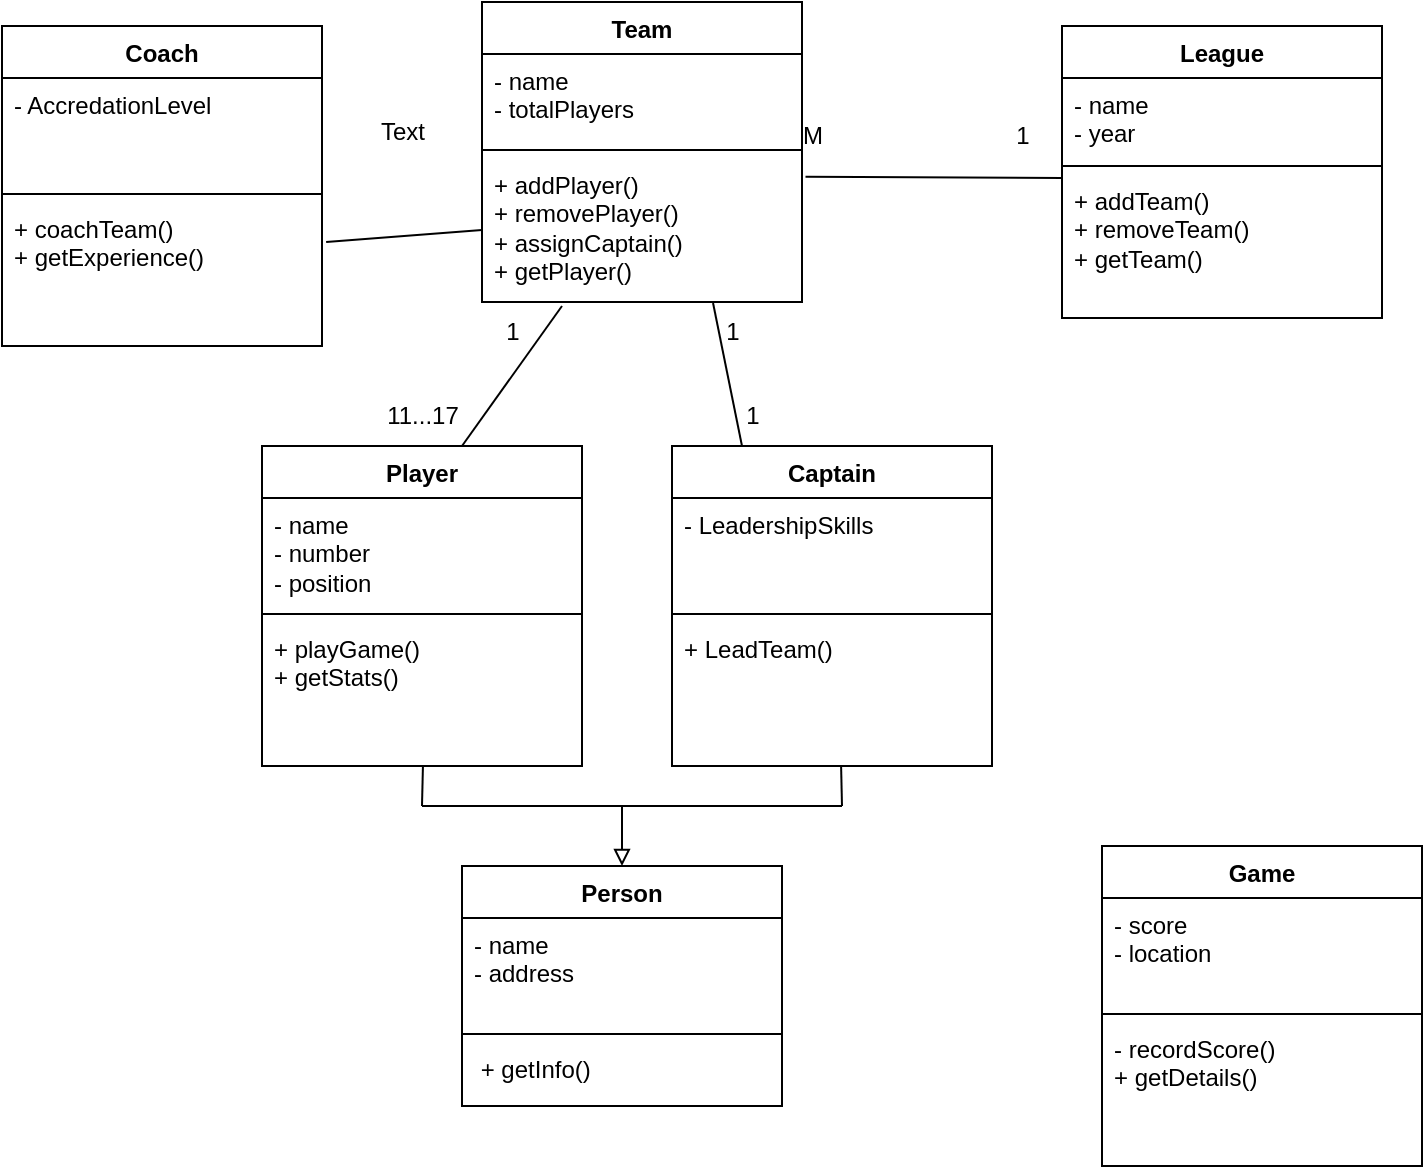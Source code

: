 <mxfile version="24.8.2">
  <diagram name="Page-1" id="QDxLwq1yBFSpbRsAs4Gd">
    <mxGraphModel dx="1235" dy="614" grid="1" gridSize="10" guides="1" tooltips="1" connect="1" arrows="1" fold="1" page="1" pageScale="1" pageWidth="850" pageHeight="1100" math="0" shadow="0">
      <root>
        <mxCell id="0" />
        <mxCell id="1" parent="0" />
        <mxCell id="M9Rn4H_33Kl85n16Buex-1" value="League" style="swimlane;fontStyle=1;align=center;verticalAlign=top;childLayout=stackLayout;horizontal=1;startSize=26;horizontalStack=0;resizeParent=1;resizeParentMax=0;resizeLast=0;collapsible=1;marginBottom=0;whiteSpace=wrap;html=1;" parent="1" vertex="1">
          <mxGeometry x="540" y="70" width="160" height="146" as="geometry" />
        </mxCell>
        <mxCell id="M9Rn4H_33Kl85n16Buex-2" value="- name&lt;div&gt;- year&lt;/div&gt;" style="text;strokeColor=none;fillColor=none;align=left;verticalAlign=top;spacingLeft=4;spacingRight=4;overflow=hidden;rotatable=0;points=[[0,0.5],[1,0.5]];portConstraint=eastwest;whiteSpace=wrap;html=1;" parent="M9Rn4H_33Kl85n16Buex-1" vertex="1">
          <mxGeometry y="26" width="160" height="40" as="geometry" />
        </mxCell>
        <mxCell id="M9Rn4H_33Kl85n16Buex-3" value="" style="line;strokeWidth=1;fillColor=none;align=left;verticalAlign=middle;spacingTop=-1;spacingLeft=3;spacingRight=3;rotatable=0;labelPosition=right;points=[];portConstraint=eastwest;strokeColor=inherit;" parent="M9Rn4H_33Kl85n16Buex-1" vertex="1">
          <mxGeometry y="66" width="160" height="8" as="geometry" />
        </mxCell>
        <mxCell id="M9Rn4H_33Kl85n16Buex-4" value="+ addTeam()&lt;div&gt;+ removeTeam()&lt;/div&gt;&lt;div&gt;+ getTeam()&lt;/div&gt;" style="text;strokeColor=none;fillColor=none;align=left;verticalAlign=top;spacingLeft=4;spacingRight=4;overflow=hidden;rotatable=0;points=[[0,0.5],[1,0.5]];portConstraint=eastwest;whiteSpace=wrap;html=1;" parent="M9Rn4H_33Kl85n16Buex-1" vertex="1">
          <mxGeometry y="74" width="160" height="72" as="geometry" />
        </mxCell>
        <mxCell id="M9Rn4H_33Kl85n16Buex-5" value="Team" style="swimlane;fontStyle=1;align=center;verticalAlign=top;childLayout=stackLayout;horizontal=1;startSize=26;horizontalStack=0;resizeParent=1;resizeParentMax=0;resizeLast=0;collapsible=1;marginBottom=0;whiteSpace=wrap;html=1;" parent="1" vertex="1">
          <mxGeometry x="250" y="58" width="160" height="150" as="geometry" />
        </mxCell>
        <mxCell id="M9Rn4H_33Kl85n16Buex-6" value="- name&lt;div&gt;- totalPlayers&lt;/div&gt;" style="text;strokeColor=none;fillColor=none;align=left;verticalAlign=top;spacingLeft=4;spacingRight=4;overflow=hidden;rotatable=0;points=[[0,0.5],[1,0.5]];portConstraint=eastwest;whiteSpace=wrap;html=1;" parent="M9Rn4H_33Kl85n16Buex-5" vertex="1">
          <mxGeometry y="26" width="160" height="44" as="geometry" />
        </mxCell>
        <mxCell id="M9Rn4H_33Kl85n16Buex-7" value="" style="line;strokeWidth=1;fillColor=none;align=left;verticalAlign=middle;spacingTop=-1;spacingLeft=3;spacingRight=3;rotatable=0;labelPosition=right;points=[];portConstraint=eastwest;strokeColor=inherit;" parent="M9Rn4H_33Kl85n16Buex-5" vertex="1">
          <mxGeometry y="70" width="160" height="8" as="geometry" />
        </mxCell>
        <mxCell id="M9Rn4H_33Kl85n16Buex-8" value="+ addPlayer()&lt;div&gt;+ removePlayer()&lt;/div&gt;&lt;div&gt;+ assignCaptain()&lt;/div&gt;&lt;div&gt;+ getPlayer()&lt;/div&gt;" style="text;strokeColor=none;fillColor=none;align=left;verticalAlign=top;spacingLeft=4;spacingRight=4;overflow=hidden;rotatable=0;points=[[0,0.5],[1,0.5]];portConstraint=eastwest;whiteSpace=wrap;html=1;" parent="M9Rn4H_33Kl85n16Buex-5" vertex="1">
          <mxGeometry y="78" width="160" height="72" as="geometry" />
        </mxCell>
        <mxCell id="M9Rn4H_33Kl85n16Buex-9" value="Player" style="swimlane;fontStyle=1;align=center;verticalAlign=top;childLayout=stackLayout;horizontal=1;startSize=26;horizontalStack=0;resizeParent=1;resizeParentMax=0;resizeLast=0;collapsible=1;marginBottom=0;whiteSpace=wrap;html=1;" parent="1" vertex="1">
          <mxGeometry x="140" y="280" width="160" height="160" as="geometry" />
        </mxCell>
        <mxCell id="M9Rn4H_33Kl85n16Buex-10" value="- name&lt;div&gt;- number&lt;/div&gt;&lt;div&gt;- position&lt;/div&gt;" style="text;strokeColor=none;fillColor=none;align=left;verticalAlign=top;spacingLeft=4;spacingRight=4;overflow=hidden;rotatable=0;points=[[0,0.5],[1,0.5]];portConstraint=eastwest;whiteSpace=wrap;html=1;" parent="M9Rn4H_33Kl85n16Buex-9" vertex="1">
          <mxGeometry y="26" width="160" height="54" as="geometry" />
        </mxCell>
        <mxCell id="M9Rn4H_33Kl85n16Buex-11" value="" style="line;strokeWidth=1;fillColor=none;align=left;verticalAlign=middle;spacingTop=-1;spacingLeft=3;spacingRight=3;rotatable=0;labelPosition=right;points=[];portConstraint=eastwest;strokeColor=inherit;" parent="M9Rn4H_33Kl85n16Buex-9" vertex="1">
          <mxGeometry y="80" width="160" height="8" as="geometry" />
        </mxCell>
        <mxCell id="M9Rn4H_33Kl85n16Buex-12" value="+ playGame()&lt;div&gt;+ getStats()&lt;/div&gt;&lt;div&gt;&lt;br&gt;&lt;/div&gt;" style="text;strokeColor=none;fillColor=none;align=left;verticalAlign=top;spacingLeft=4;spacingRight=4;overflow=hidden;rotatable=0;points=[[0,0.5],[1,0.5]];portConstraint=eastwest;whiteSpace=wrap;html=1;" parent="M9Rn4H_33Kl85n16Buex-9" vertex="1">
          <mxGeometry y="88" width="160" height="72" as="geometry" />
        </mxCell>
        <mxCell id="-NlFIe7lOsiS3EsBxIR--13" value="" style="endArrow=block;html=1;rounded=0;entryX=0.5;entryY=0;entryDx=0;entryDy=0;endFill=0;" edge="1" parent="M9Rn4H_33Kl85n16Buex-9" target="-NlFIe7lOsiS3EsBxIR--5">
          <mxGeometry width="50" height="50" relative="1" as="geometry">
            <mxPoint x="180" y="180" as="sourcePoint" />
            <mxPoint x="190" y="150" as="targetPoint" />
          </mxGeometry>
        </mxCell>
        <mxCell id="M9Rn4H_33Kl85n16Buex-13" value="Captain" style="swimlane;fontStyle=1;align=center;verticalAlign=top;childLayout=stackLayout;horizontal=1;startSize=26;horizontalStack=0;resizeParent=1;resizeParentMax=0;resizeLast=0;collapsible=1;marginBottom=0;whiteSpace=wrap;html=1;" parent="1" vertex="1">
          <mxGeometry x="345" y="280" width="160" height="160" as="geometry" />
        </mxCell>
        <mxCell id="M9Rn4H_33Kl85n16Buex-14" value="- LeadershipSkills&lt;div&gt;&lt;br&gt;&lt;/div&gt;" style="text;strokeColor=none;fillColor=none;align=left;verticalAlign=top;spacingLeft=4;spacingRight=4;overflow=hidden;rotatable=0;points=[[0,0.5],[1,0.5]];portConstraint=eastwest;whiteSpace=wrap;html=1;" parent="M9Rn4H_33Kl85n16Buex-13" vertex="1">
          <mxGeometry y="26" width="160" height="54" as="geometry" />
        </mxCell>
        <mxCell id="M9Rn4H_33Kl85n16Buex-15" value="" style="line;strokeWidth=1;fillColor=none;align=left;verticalAlign=middle;spacingTop=-1;spacingLeft=3;spacingRight=3;rotatable=0;labelPosition=right;points=[];portConstraint=eastwest;strokeColor=inherit;" parent="M9Rn4H_33Kl85n16Buex-13" vertex="1">
          <mxGeometry y="80" width="160" height="8" as="geometry" />
        </mxCell>
        <mxCell id="M9Rn4H_33Kl85n16Buex-16" value="&lt;div&gt;+ LeadTeam()&lt;/div&gt;" style="text;strokeColor=none;fillColor=none;align=left;verticalAlign=top;spacingLeft=4;spacingRight=4;overflow=hidden;rotatable=0;points=[[0,0.5],[1,0.5]];portConstraint=eastwest;whiteSpace=wrap;html=1;" parent="M9Rn4H_33Kl85n16Buex-13" vertex="1">
          <mxGeometry y="88" width="160" height="72" as="geometry" />
        </mxCell>
        <mxCell id="M9Rn4H_33Kl85n16Buex-17" value="Coach" style="swimlane;fontStyle=1;align=center;verticalAlign=top;childLayout=stackLayout;horizontal=1;startSize=26;horizontalStack=0;resizeParent=1;resizeParentMax=0;resizeLast=0;collapsible=1;marginBottom=0;whiteSpace=wrap;html=1;" parent="1" vertex="1">
          <mxGeometry x="10" y="70" width="160" height="160" as="geometry" />
        </mxCell>
        <mxCell id="M9Rn4H_33Kl85n16Buex-18" value="&lt;div&gt;- AccredationLevel&lt;/div&gt;" style="text;strokeColor=none;fillColor=none;align=left;verticalAlign=top;spacingLeft=4;spacingRight=4;overflow=hidden;rotatable=0;points=[[0,0.5],[1,0.5]];portConstraint=eastwest;whiteSpace=wrap;html=1;" parent="M9Rn4H_33Kl85n16Buex-17" vertex="1">
          <mxGeometry y="26" width="160" height="54" as="geometry" />
        </mxCell>
        <mxCell id="M9Rn4H_33Kl85n16Buex-19" value="" style="line;strokeWidth=1;fillColor=none;align=left;verticalAlign=middle;spacingTop=-1;spacingLeft=3;spacingRight=3;rotatable=0;labelPosition=right;points=[];portConstraint=eastwest;strokeColor=inherit;" parent="M9Rn4H_33Kl85n16Buex-17" vertex="1">
          <mxGeometry y="80" width="160" height="8" as="geometry" />
        </mxCell>
        <mxCell id="M9Rn4H_33Kl85n16Buex-20" value="&lt;div&gt;+ coachTeam()&lt;/div&gt;&lt;div&gt;+ getExperience()&lt;/div&gt;" style="text;strokeColor=none;fillColor=none;align=left;verticalAlign=top;spacingLeft=4;spacingRight=4;overflow=hidden;rotatable=0;points=[[0,0.5],[1,0.5]];portConstraint=eastwest;whiteSpace=wrap;html=1;" parent="M9Rn4H_33Kl85n16Buex-17" vertex="1">
          <mxGeometry y="88" width="160" height="72" as="geometry" />
        </mxCell>
        <mxCell id="-NlFIe7lOsiS3EsBxIR--5" value="Person" style="swimlane;fontStyle=1;align=center;verticalAlign=top;childLayout=stackLayout;horizontal=1;startSize=26;horizontalStack=0;resizeParent=1;resizeParentMax=0;resizeLast=0;collapsible=1;marginBottom=0;whiteSpace=wrap;html=1;" vertex="1" parent="1">
          <mxGeometry x="240" y="490" width="160" height="120" as="geometry" />
        </mxCell>
        <mxCell id="-NlFIe7lOsiS3EsBxIR--6" value="- name&lt;div&gt;- address&lt;/div&gt;" style="text;strokeColor=none;fillColor=none;align=left;verticalAlign=top;spacingLeft=4;spacingRight=4;overflow=hidden;rotatable=0;points=[[0,0.5],[1,0.5]];portConstraint=eastwest;whiteSpace=wrap;html=1;" vertex="1" parent="-NlFIe7lOsiS3EsBxIR--5">
          <mxGeometry y="26" width="160" height="54" as="geometry" />
        </mxCell>
        <mxCell id="-NlFIe7lOsiS3EsBxIR--7" value="" style="line;strokeWidth=1;fillColor=none;align=left;verticalAlign=middle;spacingTop=-1;spacingLeft=3;spacingRight=3;rotatable=0;labelPosition=right;points=[];portConstraint=eastwest;strokeColor=inherit;" vertex="1" parent="-NlFIe7lOsiS3EsBxIR--5">
          <mxGeometry y="80" width="160" height="8" as="geometry" />
        </mxCell>
        <mxCell id="-NlFIe7lOsiS3EsBxIR--8" value="&lt;div&gt;&amp;nbsp;+ getInfo()&lt;/div&gt;" style="text;strokeColor=none;fillColor=none;align=left;verticalAlign=top;spacingLeft=4;spacingRight=4;overflow=hidden;rotatable=0;points=[[0,0.5],[1,0.5]];portConstraint=eastwest;whiteSpace=wrap;html=1;" vertex="1" parent="-NlFIe7lOsiS3EsBxIR--5">
          <mxGeometry y="88" width="160" height="32" as="geometry" />
        </mxCell>
        <mxCell id="-NlFIe7lOsiS3EsBxIR--9" value="Game" style="swimlane;fontStyle=1;align=center;verticalAlign=top;childLayout=stackLayout;horizontal=1;startSize=26;horizontalStack=0;resizeParent=1;resizeParentMax=0;resizeLast=0;collapsible=1;marginBottom=0;whiteSpace=wrap;html=1;" vertex="1" parent="1">
          <mxGeometry x="560" y="480" width="160" height="160" as="geometry" />
        </mxCell>
        <mxCell id="-NlFIe7lOsiS3EsBxIR--10" value="&lt;div&gt;- score&lt;/div&gt;&lt;div&gt;- location&lt;/div&gt;" style="text;strokeColor=none;fillColor=none;align=left;verticalAlign=top;spacingLeft=4;spacingRight=4;overflow=hidden;rotatable=0;points=[[0,0.5],[1,0.5]];portConstraint=eastwest;whiteSpace=wrap;html=1;" vertex="1" parent="-NlFIe7lOsiS3EsBxIR--9">
          <mxGeometry y="26" width="160" height="54" as="geometry" />
        </mxCell>
        <mxCell id="-NlFIe7lOsiS3EsBxIR--11" value="" style="line;strokeWidth=1;fillColor=none;align=left;verticalAlign=middle;spacingTop=-1;spacingLeft=3;spacingRight=3;rotatable=0;labelPosition=right;points=[];portConstraint=eastwest;strokeColor=inherit;" vertex="1" parent="-NlFIe7lOsiS3EsBxIR--9">
          <mxGeometry y="80" width="160" height="8" as="geometry" />
        </mxCell>
        <mxCell id="-NlFIe7lOsiS3EsBxIR--12" value="&lt;div&gt;- recordScore()&lt;/div&gt;&lt;div&gt;+ getDetails()&lt;/div&gt;" style="text;strokeColor=none;fillColor=none;align=left;verticalAlign=top;spacingLeft=4;spacingRight=4;overflow=hidden;rotatable=0;points=[[0,0.5],[1,0.5]];portConstraint=eastwest;whiteSpace=wrap;html=1;" vertex="1" parent="-NlFIe7lOsiS3EsBxIR--9">
          <mxGeometry y="88" width="160" height="72" as="geometry" />
        </mxCell>
        <mxCell id="-NlFIe7lOsiS3EsBxIR--14" value="" style="endArrow=none;html=1;rounded=0;" edge="1" parent="1">
          <mxGeometry width="50" height="50" relative="1" as="geometry">
            <mxPoint x="220" y="460" as="sourcePoint" />
            <mxPoint x="430" y="460" as="targetPoint" />
          </mxGeometry>
        </mxCell>
        <mxCell id="-NlFIe7lOsiS3EsBxIR--15" value="" style="endArrow=none;html=1;rounded=0;entryX=0.503;entryY=0.994;entryDx=0;entryDy=0;entryPerimeter=0;" edge="1" parent="1" target="M9Rn4H_33Kl85n16Buex-12">
          <mxGeometry width="50" height="50" relative="1" as="geometry">
            <mxPoint x="220" y="460" as="sourcePoint" />
            <mxPoint x="190" y="470" as="targetPoint" />
          </mxGeometry>
        </mxCell>
        <mxCell id="-NlFIe7lOsiS3EsBxIR--16" value="" style="endArrow=none;html=1;rounded=0;entryX=0.566;entryY=1.006;entryDx=0;entryDy=0;entryPerimeter=0;" edge="1" parent="1">
          <mxGeometry width="50" height="50" relative="1" as="geometry">
            <mxPoint x="430" y="460" as="sourcePoint" />
            <mxPoint x="429.56" y="440.432" as="targetPoint" />
          </mxGeometry>
        </mxCell>
        <mxCell id="-NlFIe7lOsiS3EsBxIR--17" value="" style="endArrow=none;html=1;rounded=0;exitX=0.625;exitY=0;exitDx=0;exitDy=0;exitPerimeter=0;" edge="1" parent="1" source="M9Rn4H_33Kl85n16Buex-9">
          <mxGeometry width="50" height="50" relative="1" as="geometry">
            <mxPoint x="240" y="260" as="sourcePoint" />
            <mxPoint x="290" y="210" as="targetPoint" />
          </mxGeometry>
        </mxCell>
        <mxCell id="-NlFIe7lOsiS3EsBxIR--18" value="1" style="text;html=1;align=center;verticalAlign=middle;resizable=0;points=[];autosize=1;strokeColor=none;fillColor=none;" vertex="1" parent="1">
          <mxGeometry x="250" y="208" width="30" height="30" as="geometry" />
        </mxCell>
        <mxCell id="-NlFIe7lOsiS3EsBxIR--19" value="11...17" style="text;html=1;align=center;verticalAlign=middle;resizable=0;points=[];autosize=1;strokeColor=none;fillColor=none;" vertex="1" parent="1">
          <mxGeometry x="190" y="250" width="60" height="30" as="geometry" />
        </mxCell>
        <mxCell id="-NlFIe7lOsiS3EsBxIR--20" value="" style="endArrow=none;html=1;rounded=0;entryX=0.722;entryY=1.007;entryDx=0;entryDy=0;entryPerimeter=0;" edge="1" parent="1" target="M9Rn4H_33Kl85n16Buex-8">
          <mxGeometry width="50" height="50" relative="1" as="geometry">
            <mxPoint x="380" y="280" as="sourcePoint" />
            <mxPoint x="430" y="230" as="targetPoint" />
          </mxGeometry>
        </mxCell>
        <mxCell id="-NlFIe7lOsiS3EsBxIR--21" value="1" style="text;html=1;align=center;verticalAlign=middle;resizable=0;points=[];autosize=1;strokeColor=none;fillColor=none;" vertex="1" parent="1">
          <mxGeometry x="360" y="208" width="30" height="30" as="geometry" />
        </mxCell>
        <mxCell id="-NlFIe7lOsiS3EsBxIR--22" value="1" style="text;html=1;align=center;verticalAlign=middle;resizable=0;points=[];autosize=1;strokeColor=none;fillColor=none;" vertex="1" parent="1">
          <mxGeometry x="370" y="250" width="30" height="30" as="geometry" />
        </mxCell>
        <mxCell id="-NlFIe7lOsiS3EsBxIR--23" value="" style="endArrow=none;html=1;rounded=0;exitX=1.011;exitY=0.131;exitDx=0;exitDy=0;exitPerimeter=0;entryX=0;entryY=0.028;entryDx=0;entryDy=0;entryPerimeter=0;" edge="1" parent="1" source="M9Rn4H_33Kl85n16Buex-8" target="M9Rn4H_33Kl85n16Buex-4">
          <mxGeometry width="50" height="50" relative="1" as="geometry">
            <mxPoint x="470" y="200" as="sourcePoint" />
            <mxPoint x="520" y="150" as="targetPoint" />
          </mxGeometry>
        </mxCell>
        <mxCell id="-NlFIe7lOsiS3EsBxIR--24" value="M" style="text;html=1;align=center;verticalAlign=middle;resizable=0;points=[];autosize=1;strokeColor=none;fillColor=none;" vertex="1" parent="1">
          <mxGeometry x="400" y="110" width="30" height="30" as="geometry" />
        </mxCell>
        <mxCell id="-NlFIe7lOsiS3EsBxIR--25" value="1" style="text;html=1;align=center;verticalAlign=middle;resizable=0;points=[];autosize=1;strokeColor=none;fillColor=none;" vertex="1" parent="1">
          <mxGeometry x="505" y="110" width="30" height="30" as="geometry" />
        </mxCell>
        <mxCell id="-NlFIe7lOsiS3EsBxIR--26" value="" style="endArrow=none;html=1;rounded=0;exitX=1.013;exitY=0.277;exitDx=0;exitDy=0;exitPerimeter=0;entryX=0;entryY=0.5;entryDx=0;entryDy=0;" edge="1" parent="1" source="M9Rn4H_33Kl85n16Buex-20" target="M9Rn4H_33Kl85n16Buex-8">
          <mxGeometry width="50" height="50" relative="1" as="geometry">
            <mxPoint x="180" y="220" as="sourcePoint" />
            <mxPoint x="230" y="170" as="targetPoint" />
          </mxGeometry>
        </mxCell>
        <mxCell id="-NlFIe7lOsiS3EsBxIR--27" value="Text" style="text;html=1;align=center;verticalAlign=middle;resizable=0;points=[];autosize=1;strokeColor=none;fillColor=none;" vertex="1" parent="1">
          <mxGeometry x="185" y="108" width="50" height="30" as="geometry" />
        </mxCell>
      </root>
    </mxGraphModel>
  </diagram>
</mxfile>
